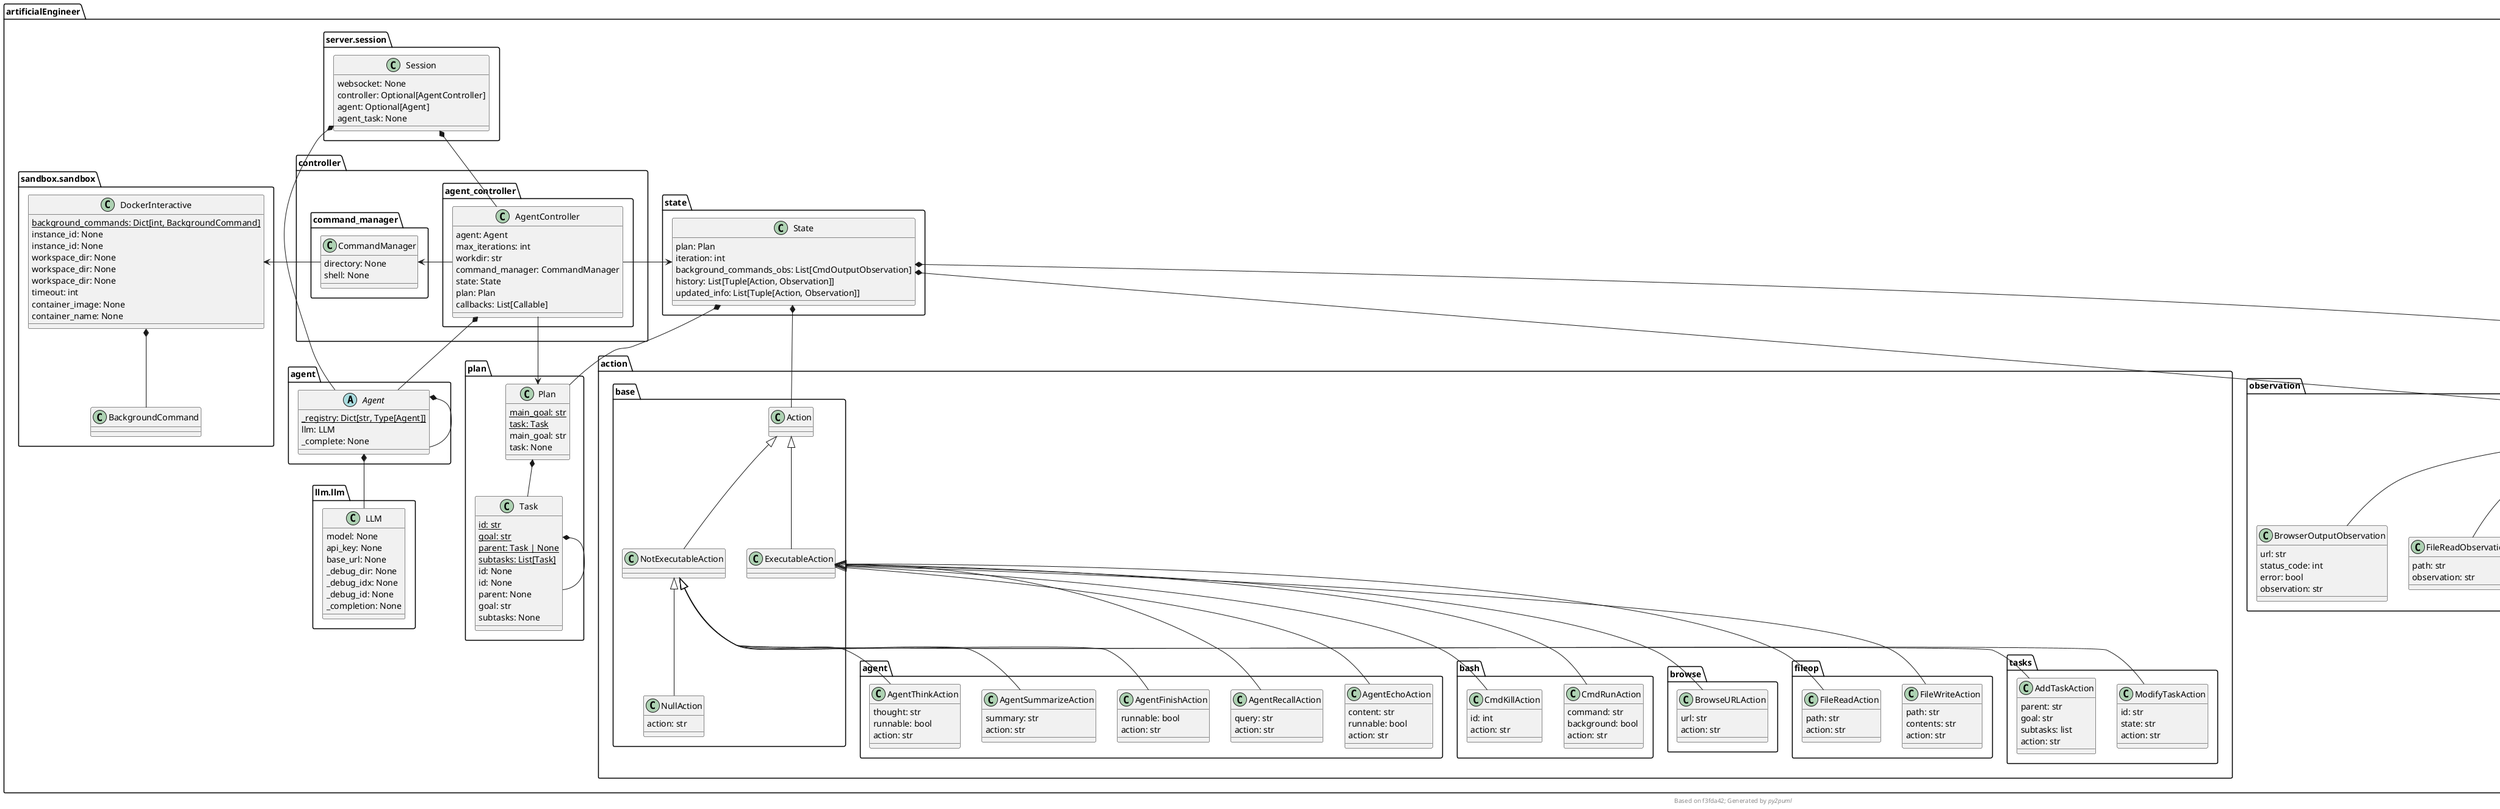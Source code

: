 @startuml artificialEngineer
!pragma useIntermediatePackages false

class artificialEngineer.action.agent.AgentEchoAction {
  content: str
  runnable: bool
  action: str
}
class artificialEngineer.action.agent.AgentFinishAction {
  runnable: bool
  action: str
}
class artificialEngineer.observation.AgentMessageObservation {
  role: str
  observation: str
}
class artificialEngineer.action.agent.AgentRecallAction {
  query: str
  action: str
}
class artificialEngineer.observation.AgentRecallObservation {
  memories: List[str]
  role: str
  observation: str
}
class artificialEngineer.action.agent.AgentSummarizeAction {
  summary: str
  action: str
}
class artificialEngineer.action.agent.AgentThinkAction {
  thought: str
  runnable: bool
  action: str
}
class artificialEngineer.action.base.ExecutableAction {
}
class artificialEngineer.action.base.NotExecutableAction {
}
class artificialEngineer.observation.Observation {
  content: str
}
class artificialEngineer.action.base.Action {
}
class artificialEngineer.action.base.NullAction {
  action: str
}
class artificialEngineer.action.bash.CmdKillAction {
  id: int
  action: str
}
class artificialEngineer.action.bash.CmdRunAction {
  command: str
  background: bool
  action: str
}
class artificialEngineer.action.browse.BrowseURLAction {
  url: str
  action: str
}
class artificialEngineer.observation.BrowserOutputObservation {
  url: str
  status_code: int
  error: bool
  observation: str
}
class artificialEngineer.action.fileop.FileReadAction {
  path: str
  action: str
}
class artificialEngineer.observation.FileReadObservation {
  path: str
  observation: str
}
class artificialEngineer.action.fileop.FileWriteAction {
  path: str
  contents: str
  action: str
}
class artificialEngineer.observation.FileWriteObservation {
  path: str
  observation: str
}
class artificialEngineer.action.tasks.AddTaskAction {
  parent: str
  goal: str
  subtasks: list
  action: str
}
class artificialEngineer.action.tasks.ModifyTaskAction {
  id: str
  state: str
  action: str
}
abstract class artificialEngineer.agent.Agent {
  _registry: Dict[str, Type[Agent]] {static}
  llm: LLM
  _complete: None
}
class artificialEngineer.llm.llm.LLM {
  model: None
  api_key: None
  base_url: None
  _debug_dir: None
  _debug_idx: None
  _debug_id: None
  _completion: None
}
class artificialEngineer.controller.agent_controller.AgentController {
  agent: Agent
  max_iterations: int
  workdir: str
  command_manager: CommandManager
  state: State
  plan: Plan
  callbacks: List[Callable]
}
class artificialEngineer.observation.AgentErrorObservation {
  observation: str
}
class artificialEngineer.controller.command_manager.CommandManager {
  directory: None
  shell: None
}
class artificialEngineer.observation.NullObservation {
  observation: str
}
class artificialEngineer.plan.Plan {
  main_goal: str {static}
  task: Task {static}
  main_goal: str
  task: None
}
class artificialEngineer.state.State {
  plan: Plan
  iteration: int
  background_commands_obs: List[CmdOutputObservation]
  history: List[Tuple[Action, Observation]]
  updated_info: List[Tuple[Action, Observation]]
}
class artificialEngineer.observation.CmdOutputObservation {
  command_id: int
  command: str
  exit_code: int
  observation: str
}
class artificialEngineer.sandbox.sandbox.DockerInteractive {
  background_commands: Dict[int, BackgroundCommand] {static}
  instance_id: None
  instance_id: None
  workspace_dir: None
  workspace_dir: None
  workspace_dir: None
  timeout: int
  container_image: None
  container_name: None
}
class artificialEngineer.observation.UserMessageObservation {
  role: str
  observation: str
}
class artificialEngineer.plan.Task {
  id: str {static}
  goal: str {static}
  parent: Task | None {static}
  subtasks: List[Task] {static}
  id: None
  id: None
  parent: None
  goal: str
  subtasks: None
}

class artificialEngineer.server.session.Session {
  websocket: None
  controller: Optional[AgentController]
  agent: Optional[Agent]
  agent_task: None
}

artificialEngineer.action.base.ExecutableAction <|-- artificialEngineer.action.agent.AgentEchoAction
artificialEngineer.action.base.NotExecutableAction <|-- artificialEngineer.action.agent.AgentFinishAction
artificialEngineer.observation.Observation <|-- artificialEngineer.observation.AgentMessageObservation
artificialEngineer.action.base.ExecutableAction <|-- artificialEngineer.action.agent.AgentRecallAction
artificialEngineer.observation.Observation <|-- artificialEngineer.observation.AgentRecallObservation
artificialEngineer.action.base.NotExecutableAction <|-- artificialEngineer.action.agent.AgentSummarizeAction
artificialEngineer.action.base.NotExecutableAction <|-- artificialEngineer.action.agent.AgentThinkAction
artificialEngineer.action.base.Action <|-- artificialEngineer.action.base.ExecutableAction
artificialEngineer.action.base.Action <|-- artificialEngineer.action.base.NotExecutableAction
artificialEngineer.action.base.NotExecutableAction <|-- artificialEngineer.action.base.NullAction
artificialEngineer.action.base.ExecutableAction <|-- artificialEngineer.action.bash.CmdKillAction
artificialEngineer.action.base.ExecutableAction <|-- artificialEngineer.action.bash.CmdRunAction
artificialEngineer.action.base.ExecutableAction <|-- artificialEngineer.action.browse.BrowseURLAction
artificialEngineer.observation.Observation <|-- artificialEngineer.observation.BrowserOutputObservation
artificialEngineer.action.base.ExecutableAction <|-- artificialEngineer.action.fileop.FileReadAction
artificialEngineer.observation.Observation <|-- artificialEngineer.observation.FileReadObservation
artificialEngineer.action.base.ExecutableAction <|-- artificialEngineer.action.fileop.FileWriteAction
artificialEngineer.observation.Observation <|-- artificialEngineer.observation.FileWriteObservation
artificialEngineer.action.base.NotExecutableAction <|-- artificialEngineer.action.tasks.AddTaskAction
artificialEngineer.action.base.NotExecutableAction <|-- artificialEngineer.action.tasks.ModifyTaskAction
artificialEngineer.agent.Agent *-- artificialEngineer.agent.Agent
artificialEngineer.agent.Agent *-- artificialEngineer.llm.llm.LLM
artificialEngineer.controller.agent_controller.AgentController *-- artificialEngineer.agent.Agent
artificialEngineer.observation.Observation <|-- artificialEngineer.observation.AgentErrorObservation
artificialEngineer.observation.Observation <|-- artificialEngineer.observation.NullObservation
artificialEngineer.plan.Plan *-- artificialEngineer.plan.Task
artificialEngineer.state.State *-- artificialEngineer.plan.Plan
artificialEngineer.state.State *-- artificialEngineer.observation.CmdOutputObservation
artificialEngineer.state.State *-- artificialEngineer.action.base.Action
artificialEngineer.state.State *-- artificialEngineer.observation.Observation
artificialEngineer.observation.Observation <|-- artificialEngineer.observation.CmdOutputObservation
artificialEngineer.sandbox.sandbox.DockerInteractive *-- artificialEngineer.sandbox.sandbox.BackgroundCommand
artificialEngineer.observation.Observation <|-- artificialEngineer.observation.UserMessageObservation
artificialEngineer.plan.Task *-- artificialEngineer.plan.Task
artificialEngineer.server.session.Session *-- artificialEngineer.controller.agent_controller.AgentController
artificialEngineer.server.session.Session *-- artificialEngineer.agent.Agent
artificialEngineer.controller.agent_controller.AgentController -> artificialEngineer.state.State
artificialEngineer.controller.agent_controller.AgentController -> artificialEngineer.plan.Plan
artificialEngineer.controller.agent_controller.AgentController -> artificialEngineer.controller.command_manager.CommandManager
artificialEngineer.controller.command_manager.CommandManager -> artificialEngineer.sandbox.sandbox.DockerInteractive

footer Based on f3fda42; Generated by //py2puml//
@enduml